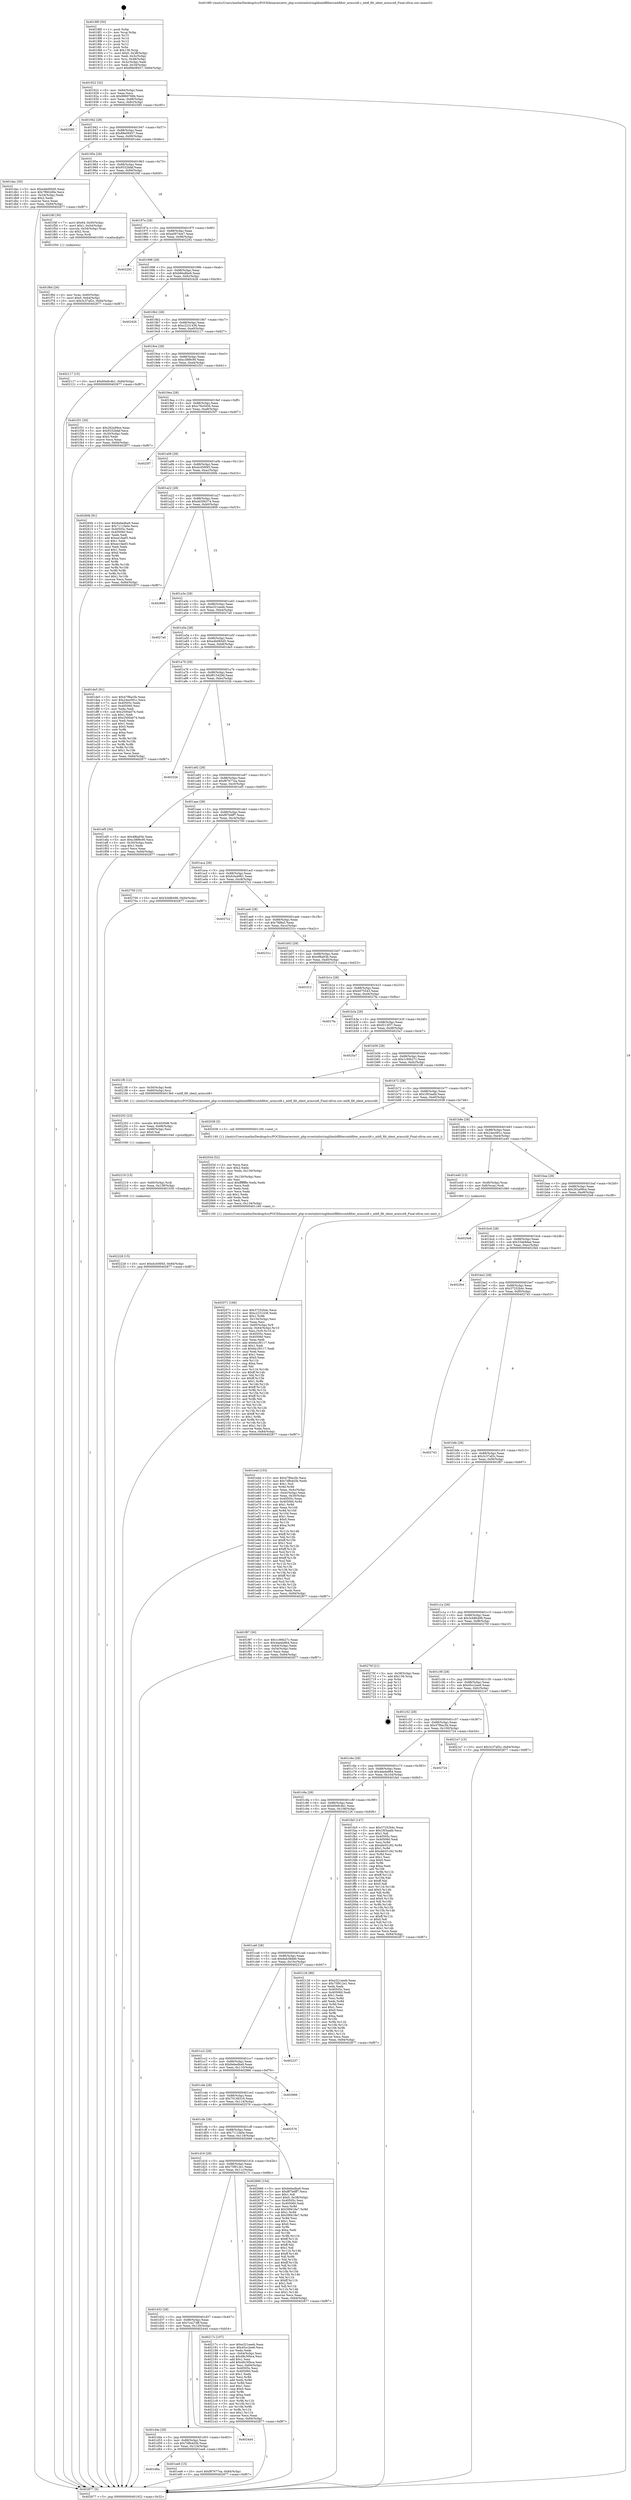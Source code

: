 digraph "0x4018f0" {
  label = "0x4018f0 (/mnt/c/Users/mathe/Desktop/tcc/POCII/binaries/extr_php-srcextmbstringlibmbflfiltersmbfilter_armscii8.c_mbfl_filt_ident_armscii8_Final-ollvm.out::main(0))"
  labelloc = "t"
  node[shape=record]

  Entry [label="",width=0.3,height=0.3,shape=circle,fillcolor=black,style=filled]
  "0x401922" [label="{
     0x401922 [32]\l
     | [instrs]\l
     &nbsp;&nbsp;0x401922 \<+6\>: mov -0x84(%rbp),%eax\l
     &nbsp;&nbsp;0x401928 \<+2\>: mov %eax,%ecx\l
     &nbsp;&nbsp;0x40192a \<+6\>: sub $0x8860768b,%ecx\l
     &nbsp;&nbsp;0x401930 \<+6\>: mov %eax,-0x88(%rbp)\l
     &nbsp;&nbsp;0x401936 \<+6\>: mov %ecx,-0x8c(%rbp)\l
     &nbsp;&nbsp;0x40193c \<+6\>: je 0000000000402585 \<main+0xc95\>\l
  }"]
  "0x402585" [label="{
     0x402585\l
  }", style=dashed]
  "0x401942" [label="{
     0x401942 [28]\l
     | [instrs]\l
     &nbsp;&nbsp;0x401942 \<+5\>: jmp 0000000000401947 \<main+0x57\>\l
     &nbsp;&nbsp;0x401947 \<+6\>: mov -0x88(%rbp),%eax\l
     &nbsp;&nbsp;0x40194d \<+5\>: sub $0x89e08457,%eax\l
     &nbsp;&nbsp;0x401952 \<+6\>: mov %eax,-0x90(%rbp)\l
     &nbsp;&nbsp;0x401958 \<+6\>: je 0000000000401dac \<main+0x4bc\>\l
  }"]
  Exit [label="",width=0.3,height=0.3,shape=circle,fillcolor=black,style=filled,peripheries=2]
  "0x401dac" [label="{
     0x401dac [30]\l
     | [instrs]\l
     &nbsp;&nbsp;0x401dac \<+5\>: mov $0xe4b065d5,%eax\l
     &nbsp;&nbsp;0x401db1 \<+5\>: mov $0x7f662d0e,%ecx\l
     &nbsp;&nbsp;0x401db6 \<+3\>: mov -0x34(%rbp),%edx\l
     &nbsp;&nbsp;0x401db9 \<+3\>: cmp $0x2,%edx\l
     &nbsp;&nbsp;0x401dbc \<+3\>: cmovne %ecx,%eax\l
     &nbsp;&nbsp;0x401dbf \<+6\>: mov %eax,-0x84(%rbp)\l
     &nbsp;&nbsp;0x401dc5 \<+5\>: jmp 0000000000402877 \<main+0xf87\>\l
  }"]
  "0x40195e" [label="{
     0x40195e [28]\l
     | [instrs]\l
     &nbsp;&nbsp;0x40195e \<+5\>: jmp 0000000000401963 \<main+0x73\>\l
     &nbsp;&nbsp;0x401963 \<+6\>: mov -0x88(%rbp),%eax\l
     &nbsp;&nbsp;0x401969 \<+5\>: sub $0x9332bfaf,%eax\l
     &nbsp;&nbsp;0x40196e \<+6\>: mov %eax,-0x94(%rbp)\l
     &nbsp;&nbsp;0x401974 \<+6\>: je 0000000000401f4f \<main+0x65f\>\l
  }"]
  "0x402877" [label="{
     0x402877 [5]\l
     | [instrs]\l
     &nbsp;&nbsp;0x402877 \<+5\>: jmp 0000000000401922 \<main+0x32\>\l
  }"]
  "0x4018f0" [label="{
     0x4018f0 [50]\l
     | [instrs]\l
     &nbsp;&nbsp;0x4018f0 \<+1\>: push %rbp\l
     &nbsp;&nbsp;0x4018f1 \<+3\>: mov %rsp,%rbp\l
     &nbsp;&nbsp;0x4018f4 \<+2\>: push %r15\l
     &nbsp;&nbsp;0x4018f6 \<+2\>: push %r14\l
     &nbsp;&nbsp;0x4018f8 \<+2\>: push %r13\l
     &nbsp;&nbsp;0x4018fa \<+2\>: push %r12\l
     &nbsp;&nbsp;0x4018fc \<+1\>: push %rbx\l
     &nbsp;&nbsp;0x4018fd \<+7\>: sub $0x138,%rsp\l
     &nbsp;&nbsp;0x401904 \<+7\>: movl $0x0,-0x38(%rbp)\l
     &nbsp;&nbsp;0x40190b \<+3\>: mov %edi,-0x3c(%rbp)\l
     &nbsp;&nbsp;0x40190e \<+4\>: mov %rsi,-0x48(%rbp)\l
     &nbsp;&nbsp;0x401912 \<+3\>: mov -0x3c(%rbp),%edi\l
     &nbsp;&nbsp;0x401915 \<+3\>: mov %edi,-0x34(%rbp)\l
     &nbsp;&nbsp;0x401918 \<+10\>: movl $0x89e08457,-0x84(%rbp)\l
  }"]
  "0x402228" [label="{
     0x402228 [15]\l
     | [instrs]\l
     &nbsp;&nbsp;0x402228 \<+10\>: movl $0xdc456f45,-0x84(%rbp)\l
     &nbsp;&nbsp;0x402232 \<+5\>: jmp 0000000000402877 \<main+0xf87\>\l
  }"]
  "0x401f4f" [label="{
     0x401f4f [30]\l
     | [instrs]\l
     &nbsp;&nbsp;0x401f4f \<+7\>: movl $0x64,-0x50(%rbp)\l
     &nbsp;&nbsp;0x401f56 \<+7\>: movl $0x1,-0x54(%rbp)\l
     &nbsp;&nbsp;0x401f5d \<+4\>: movslq -0x54(%rbp),%rax\l
     &nbsp;&nbsp;0x401f61 \<+4\>: shl $0x2,%rax\l
     &nbsp;&nbsp;0x401f65 \<+3\>: mov %rax,%rdi\l
     &nbsp;&nbsp;0x401f68 \<+5\>: call 0000000000401050 \<malloc@plt\>\l
     | [calls]\l
     &nbsp;&nbsp;0x401050 \{1\} (unknown)\l
  }"]
  "0x40197a" [label="{
     0x40197a [28]\l
     | [instrs]\l
     &nbsp;&nbsp;0x40197a \<+5\>: jmp 000000000040197f \<main+0x8f\>\l
     &nbsp;&nbsp;0x40197f \<+6\>: mov -0x88(%rbp),%eax\l
     &nbsp;&nbsp;0x401985 \<+5\>: sub $0xa0974ee7,%eax\l
     &nbsp;&nbsp;0x40198a \<+6\>: mov %eax,-0x98(%rbp)\l
     &nbsp;&nbsp;0x401990 \<+6\>: je 0000000000402292 \<main+0x9a2\>\l
  }"]
  "0x402219" [label="{
     0x402219 [15]\l
     | [instrs]\l
     &nbsp;&nbsp;0x402219 \<+4\>: mov -0x60(%rbp),%rdi\l
     &nbsp;&nbsp;0x40221d \<+6\>: mov %eax,-0x138(%rbp)\l
     &nbsp;&nbsp;0x402223 \<+5\>: call 0000000000401030 \<free@plt\>\l
     | [calls]\l
     &nbsp;&nbsp;0x401030 \{1\} (unknown)\l
  }"]
  "0x402292" [label="{
     0x402292\l
  }", style=dashed]
  "0x401996" [label="{
     0x401996 [28]\l
     | [instrs]\l
     &nbsp;&nbsp;0x401996 \<+5\>: jmp 000000000040199b \<main+0xab\>\l
     &nbsp;&nbsp;0x40199b \<+6\>: mov -0x88(%rbp),%eax\l
     &nbsp;&nbsp;0x4019a1 \<+5\>: sub $0xb66a8be6,%eax\l
     &nbsp;&nbsp;0x4019a6 \<+6\>: mov %eax,-0x9c(%rbp)\l
     &nbsp;&nbsp;0x4019ac \<+6\>: je 0000000000402426 \<main+0xb36\>\l
  }"]
  "0x402202" [label="{
     0x402202 [23]\l
     | [instrs]\l
     &nbsp;&nbsp;0x402202 \<+10\>: movabs $0x4030d6,%rdi\l
     &nbsp;&nbsp;0x40220c \<+3\>: mov %eax,-0x68(%rbp)\l
     &nbsp;&nbsp;0x40220f \<+3\>: mov -0x68(%rbp),%esi\l
     &nbsp;&nbsp;0x402212 \<+2\>: mov $0x0,%al\l
     &nbsp;&nbsp;0x402214 \<+5\>: call 0000000000401040 \<printf@plt\>\l
     | [calls]\l
     &nbsp;&nbsp;0x401040 \{1\} (unknown)\l
  }"]
  "0x402426" [label="{
     0x402426\l
  }", style=dashed]
  "0x4019b2" [label="{
     0x4019b2 [28]\l
     | [instrs]\l
     &nbsp;&nbsp;0x4019b2 \<+5\>: jmp 00000000004019b7 \<main+0xc7\>\l
     &nbsp;&nbsp;0x4019b7 \<+6\>: mov -0x88(%rbp),%eax\l
     &nbsp;&nbsp;0x4019bd \<+5\>: sub $0xc2231436,%eax\l
     &nbsp;&nbsp;0x4019c2 \<+6\>: mov %eax,-0xa0(%rbp)\l
     &nbsp;&nbsp;0x4019c8 \<+6\>: je 0000000000402117 \<main+0x827\>\l
  }"]
  "0x402071" [label="{
     0x402071 [166]\l
     | [instrs]\l
     &nbsp;&nbsp;0x402071 \<+5\>: mov $0x37252b4c,%ecx\l
     &nbsp;&nbsp;0x402076 \<+5\>: mov $0xc2231436,%edx\l
     &nbsp;&nbsp;0x40207b \<+3\>: mov $0x1,%r8b\l
     &nbsp;&nbsp;0x40207e \<+6\>: mov -0x134(%rbp),%esi\l
     &nbsp;&nbsp;0x402084 \<+3\>: imul %eax,%esi\l
     &nbsp;&nbsp;0x402087 \<+4\>: mov -0x60(%rbp),%r9\l
     &nbsp;&nbsp;0x40208b \<+4\>: movslq -0x64(%rbp),%r10\l
     &nbsp;&nbsp;0x40208f \<+4\>: mov %esi,(%r9,%r10,4)\l
     &nbsp;&nbsp;0x402093 \<+7\>: mov 0x40505c,%eax\l
     &nbsp;&nbsp;0x40209a \<+7\>: mov 0x405060,%esi\l
     &nbsp;&nbsp;0x4020a1 \<+2\>: mov %eax,%edi\l
     &nbsp;&nbsp;0x4020a3 \<+6\>: add $0x6a1f0117,%edi\l
     &nbsp;&nbsp;0x4020a9 \<+3\>: sub $0x1,%edi\l
     &nbsp;&nbsp;0x4020ac \<+6\>: sub $0x6a1f0117,%edi\l
     &nbsp;&nbsp;0x4020b2 \<+3\>: imul %edi,%eax\l
     &nbsp;&nbsp;0x4020b5 \<+3\>: and $0x1,%eax\l
     &nbsp;&nbsp;0x4020b8 \<+3\>: cmp $0x0,%eax\l
     &nbsp;&nbsp;0x4020bb \<+4\>: sete %r11b\l
     &nbsp;&nbsp;0x4020bf \<+3\>: cmp $0xa,%esi\l
     &nbsp;&nbsp;0x4020c2 \<+3\>: setl %bl\l
     &nbsp;&nbsp;0x4020c5 \<+3\>: mov %r11b,%r14b\l
     &nbsp;&nbsp;0x4020c8 \<+4\>: xor $0xff,%r14b\l
     &nbsp;&nbsp;0x4020cc \<+3\>: mov %bl,%r15b\l
     &nbsp;&nbsp;0x4020cf \<+4\>: xor $0xff,%r15b\l
     &nbsp;&nbsp;0x4020d3 \<+4\>: xor $0x1,%r8b\l
     &nbsp;&nbsp;0x4020d7 \<+3\>: mov %r14b,%r12b\l
     &nbsp;&nbsp;0x4020da \<+4\>: and $0xff,%r12b\l
     &nbsp;&nbsp;0x4020de \<+3\>: and %r8b,%r11b\l
     &nbsp;&nbsp;0x4020e1 \<+3\>: mov %r15b,%r13b\l
     &nbsp;&nbsp;0x4020e4 \<+4\>: and $0xff,%r13b\l
     &nbsp;&nbsp;0x4020e8 \<+3\>: and %r8b,%bl\l
     &nbsp;&nbsp;0x4020eb \<+3\>: or %r11b,%r12b\l
     &nbsp;&nbsp;0x4020ee \<+3\>: or %bl,%r13b\l
     &nbsp;&nbsp;0x4020f1 \<+3\>: xor %r13b,%r12b\l
     &nbsp;&nbsp;0x4020f4 \<+3\>: or %r15b,%r14b\l
     &nbsp;&nbsp;0x4020f7 \<+4\>: xor $0xff,%r14b\l
     &nbsp;&nbsp;0x4020fb \<+4\>: or $0x1,%r8b\l
     &nbsp;&nbsp;0x4020ff \<+3\>: and %r8b,%r14b\l
     &nbsp;&nbsp;0x402102 \<+3\>: or %r14b,%r12b\l
     &nbsp;&nbsp;0x402105 \<+4\>: test $0x1,%r12b\l
     &nbsp;&nbsp;0x402109 \<+3\>: cmovne %edx,%ecx\l
     &nbsp;&nbsp;0x40210c \<+6\>: mov %ecx,-0x84(%rbp)\l
     &nbsp;&nbsp;0x402112 \<+5\>: jmp 0000000000402877 \<main+0xf87\>\l
  }"]
  "0x402117" [label="{
     0x402117 [15]\l
     | [instrs]\l
     &nbsp;&nbsp;0x402117 \<+10\>: movl $0x60e9c4b1,-0x84(%rbp)\l
     &nbsp;&nbsp;0x402121 \<+5\>: jmp 0000000000402877 \<main+0xf87\>\l
  }"]
  "0x4019ce" [label="{
     0x4019ce [28]\l
     | [instrs]\l
     &nbsp;&nbsp;0x4019ce \<+5\>: jmp 00000000004019d3 \<main+0xe3\>\l
     &nbsp;&nbsp;0x4019d3 \<+6\>: mov -0x88(%rbp),%eax\l
     &nbsp;&nbsp;0x4019d9 \<+5\>: sub $0xc38f9c90,%eax\l
     &nbsp;&nbsp;0x4019de \<+6\>: mov %eax,-0xa4(%rbp)\l
     &nbsp;&nbsp;0x4019e4 \<+6\>: je 0000000000401f31 \<main+0x641\>\l
  }"]
  "0x40203d" [label="{
     0x40203d [52]\l
     | [instrs]\l
     &nbsp;&nbsp;0x40203d \<+2\>: xor %ecx,%ecx\l
     &nbsp;&nbsp;0x40203f \<+5\>: mov $0x2,%edx\l
     &nbsp;&nbsp;0x402044 \<+6\>: mov %edx,-0x130(%rbp)\l
     &nbsp;&nbsp;0x40204a \<+1\>: cltd\l
     &nbsp;&nbsp;0x40204b \<+6\>: mov -0x130(%rbp),%esi\l
     &nbsp;&nbsp;0x402051 \<+2\>: idiv %esi\l
     &nbsp;&nbsp;0x402053 \<+6\>: imul $0xfffffffe,%edx,%edx\l
     &nbsp;&nbsp;0x402059 \<+2\>: mov %ecx,%edi\l
     &nbsp;&nbsp;0x40205b \<+2\>: sub %edx,%edi\l
     &nbsp;&nbsp;0x40205d \<+2\>: mov %ecx,%edx\l
     &nbsp;&nbsp;0x40205f \<+3\>: sub $0x1,%edx\l
     &nbsp;&nbsp;0x402062 \<+2\>: add %edx,%edi\l
     &nbsp;&nbsp;0x402064 \<+2\>: sub %edi,%ecx\l
     &nbsp;&nbsp;0x402066 \<+6\>: mov %ecx,-0x134(%rbp)\l
     &nbsp;&nbsp;0x40206c \<+5\>: call 0000000000401160 \<next_i\>\l
     | [calls]\l
     &nbsp;&nbsp;0x401160 \{1\} (/mnt/c/Users/mathe/Desktop/tcc/POCII/binaries/extr_php-srcextmbstringlibmbflfiltersmbfilter_armscii8.c_mbfl_filt_ident_armscii8_Final-ollvm.out::next_i)\l
  }"]
  "0x401f31" [label="{
     0x401f31 [30]\l
     | [instrs]\l
     &nbsp;&nbsp;0x401f31 \<+5\>: mov $0x262a99ce,%eax\l
     &nbsp;&nbsp;0x401f36 \<+5\>: mov $0x9332bfaf,%ecx\l
     &nbsp;&nbsp;0x401f3b \<+3\>: mov -0x30(%rbp),%edx\l
     &nbsp;&nbsp;0x401f3e \<+3\>: cmp $0x0,%edx\l
     &nbsp;&nbsp;0x401f41 \<+3\>: cmove %ecx,%eax\l
     &nbsp;&nbsp;0x401f44 \<+6\>: mov %eax,-0x84(%rbp)\l
     &nbsp;&nbsp;0x401f4a \<+5\>: jmp 0000000000402877 \<main+0xf87\>\l
  }"]
  "0x4019ea" [label="{
     0x4019ea [28]\l
     | [instrs]\l
     &nbsp;&nbsp;0x4019ea \<+5\>: jmp 00000000004019ef \<main+0xff\>\l
     &nbsp;&nbsp;0x4019ef \<+6\>: mov -0x88(%rbp),%eax\l
     &nbsp;&nbsp;0x4019f5 \<+5\>: sub $0xc76c0456,%eax\l
     &nbsp;&nbsp;0x4019fa \<+6\>: mov %eax,-0xa8(%rbp)\l
     &nbsp;&nbsp;0x401a00 \<+6\>: je 00000000004025f7 \<main+0xd07\>\l
  }"]
  "0x401f6d" [label="{
     0x401f6d [26]\l
     | [instrs]\l
     &nbsp;&nbsp;0x401f6d \<+4\>: mov %rax,-0x60(%rbp)\l
     &nbsp;&nbsp;0x401f71 \<+7\>: movl $0x0,-0x64(%rbp)\l
     &nbsp;&nbsp;0x401f78 \<+10\>: movl $0x3c37af2c,-0x84(%rbp)\l
     &nbsp;&nbsp;0x401f82 \<+5\>: jmp 0000000000402877 \<main+0xf87\>\l
  }"]
  "0x4025f7" [label="{
     0x4025f7\l
  }", style=dashed]
  "0x401a06" [label="{
     0x401a06 [28]\l
     | [instrs]\l
     &nbsp;&nbsp;0x401a06 \<+5\>: jmp 0000000000401a0b \<main+0x11b\>\l
     &nbsp;&nbsp;0x401a0b \<+6\>: mov -0x88(%rbp),%eax\l
     &nbsp;&nbsp;0x401a11 \<+5\>: sub $0xdc456f45,%eax\l
     &nbsp;&nbsp;0x401a16 \<+6\>: mov %eax,-0xac(%rbp)\l
     &nbsp;&nbsp;0x401a1c \<+6\>: je 000000000040260b \<main+0xd1b\>\l
  }"]
  "0x401d6a" [label="{
     0x401d6a\l
  }", style=dashed]
  "0x40260b" [label="{
     0x40260b [91]\l
     | [instrs]\l
     &nbsp;&nbsp;0x40260b \<+5\>: mov $0x6ebedba9,%eax\l
     &nbsp;&nbsp;0x402610 \<+5\>: mov $0x7111fa0e,%ecx\l
     &nbsp;&nbsp;0x402615 \<+7\>: mov 0x40505c,%edx\l
     &nbsp;&nbsp;0x40261c \<+7\>: mov 0x405060,%esi\l
     &nbsp;&nbsp;0x402623 \<+2\>: mov %edx,%edi\l
     &nbsp;&nbsp;0x402625 \<+6\>: add $0xee1faef3,%edi\l
     &nbsp;&nbsp;0x40262b \<+3\>: sub $0x1,%edi\l
     &nbsp;&nbsp;0x40262e \<+6\>: sub $0xee1faef3,%edi\l
     &nbsp;&nbsp;0x402634 \<+3\>: imul %edi,%edx\l
     &nbsp;&nbsp;0x402637 \<+3\>: and $0x1,%edx\l
     &nbsp;&nbsp;0x40263a \<+3\>: cmp $0x0,%edx\l
     &nbsp;&nbsp;0x40263d \<+4\>: sete %r8b\l
     &nbsp;&nbsp;0x402641 \<+3\>: cmp $0xa,%esi\l
     &nbsp;&nbsp;0x402644 \<+4\>: setl %r9b\l
     &nbsp;&nbsp;0x402648 \<+3\>: mov %r8b,%r10b\l
     &nbsp;&nbsp;0x40264b \<+3\>: and %r9b,%r10b\l
     &nbsp;&nbsp;0x40264e \<+3\>: xor %r9b,%r8b\l
     &nbsp;&nbsp;0x402651 \<+3\>: or %r8b,%r10b\l
     &nbsp;&nbsp;0x402654 \<+4\>: test $0x1,%r10b\l
     &nbsp;&nbsp;0x402658 \<+3\>: cmovne %ecx,%eax\l
     &nbsp;&nbsp;0x40265b \<+6\>: mov %eax,-0x84(%rbp)\l
     &nbsp;&nbsp;0x402661 \<+5\>: jmp 0000000000402877 \<main+0xf87\>\l
  }"]
  "0x401a22" [label="{
     0x401a22 [28]\l
     | [instrs]\l
     &nbsp;&nbsp;0x401a22 \<+5\>: jmp 0000000000401a27 \<main+0x137\>\l
     &nbsp;&nbsp;0x401a27 \<+6\>: mov -0x88(%rbp),%eax\l
     &nbsp;&nbsp;0x401a2d \<+5\>: sub $0xdd306374,%eax\l
     &nbsp;&nbsp;0x401a32 \<+6\>: mov %eax,-0xb0(%rbp)\l
     &nbsp;&nbsp;0x401a38 \<+6\>: je 0000000000402809 \<main+0xf19\>\l
  }"]
  "0x401ee6" [label="{
     0x401ee6 [15]\l
     | [instrs]\l
     &nbsp;&nbsp;0x401ee6 \<+10\>: movl $0xf87677ea,-0x84(%rbp)\l
     &nbsp;&nbsp;0x401ef0 \<+5\>: jmp 0000000000402877 \<main+0xf87\>\l
  }"]
  "0x402809" [label="{
     0x402809\l
  }", style=dashed]
  "0x401a3e" [label="{
     0x401a3e [28]\l
     | [instrs]\l
     &nbsp;&nbsp;0x401a3e \<+5\>: jmp 0000000000401a43 \<main+0x153\>\l
     &nbsp;&nbsp;0x401a43 \<+6\>: mov -0x88(%rbp),%eax\l
     &nbsp;&nbsp;0x401a49 \<+5\>: sub $0xe321eeeb,%eax\l
     &nbsp;&nbsp;0x401a4e \<+6\>: mov %eax,-0xb4(%rbp)\l
     &nbsp;&nbsp;0x401a54 \<+6\>: je 00000000004027a0 \<main+0xeb0\>\l
  }"]
  "0x401d4e" [label="{
     0x401d4e [28]\l
     | [instrs]\l
     &nbsp;&nbsp;0x401d4e \<+5\>: jmp 0000000000401d53 \<main+0x463\>\l
     &nbsp;&nbsp;0x401d53 \<+6\>: mov -0x88(%rbp),%eax\l
     &nbsp;&nbsp;0x401d59 \<+5\>: sub $0x7dfb4d3b,%eax\l
     &nbsp;&nbsp;0x401d5e \<+6\>: mov %eax,-0x124(%rbp)\l
     &nbsp;&nbsp;0x401d64 \<+6\>: je 0000000000401ee6 \<main+0x5f6\>\l
  }"]
  "0x4027a0" [label="{
     0x4027a0\l
  }", style=dashed]
  "0x401a5a" [label="{
     0x401a5a [28]\l
     | [instrs]\l
     &nbsp;&nbsp;0x401a5a \<+5\>: jmp 0000000000401a5f \<main+0x16f\>\l
     &nbsp;&nbsp;0x401a5f \<+6\>: mov -0x88(%rbp),%eax\l
     &nbsp;&nbsp;0x401a65 \<+5\>: sub $0xe4b065d5,%eax\l
     &nbsp;&nbsp;0x401a6a \<+6\>: mov %eax,-0xb8(%rbp)\l
     &nbsp;&nbsp;0x401a70 \<+6\>: je 0000000000401de5 \<main+0x4f5\>\l
  }"]
  "0x402444" [label="{
     0x402444\l
  }", style=dashed]
  "0x401de5" [label="{
     0x401de5 [91]\l
     | [instrs]\l
     &nbsp;&nbsp;0x401de5 \<+5\>: mov $0x47f9ac5b,%eax\l
     &nbsp;&nbsp;0x401dea \<+5\>: mov $0x24ec091c,%ecx\l
     &nbsp;&nbsp;0x401def \<+7\>: mov 0x40505c,%edx\l
     &nbsp;&nbsp;0x401df6 \<+7\>: mov 0x405060,%esi\l
     &nbsp;&nbsp;0x401dfd \<+2\>: mov %edx,%edi\l
     &nbsp;&nbsp;0x401dff \<+6\>: sub $0x2500a074,%edi\l
     &nbsp;&nbsp;0x401e05 \<+3\>: sub $0x1,%edi\l
     &nbsp;&nbsp;0x401e08 \<+6\>: add $0x2500a074,%edi\l
     &nbsp;&nbsp;0x401e0e \<+3\>: imul %edi,%edx\l
     &nbsp;&nbsp;0x401e11 \<+3\>: and $0x1,%edx\l
     &nbsp;&nbsp;0x401e14 \<+3\>: cmp $0x0,%edx\l
     &nbsp;&nbsp;0x401e17 \<+4\>: sete %r8b\l
     &nbsp;&nbsp;0x401e1b \<+3\>: cmp $0xa,%esi\l
     &nbsp;&nbsp;0x401e1e \<+4\>: setl %r9b\l
     &nbsp;&nbsp;0x401e22 \<+3\>: mov %r8b,%r10b\l
     &nbsp;&nbsp;0x401e25 \<+3\>: and %r9b,%r10b\l
     &nbsp;&nbsp;0x401e28 \<+3\>: xor %r9b,%r8b\l
     &nbsp;&nbsp;0x401e2b \<+3\>: or %r8b,%r10b\l
     &nbsp;&nbsp;0x401e2e \<+4\>: test $0x1,%r10b\l
     &nbsp;&nbsp;0x401e32 \<+3\>: cmovne %ecx,%eax\l
     &nbsp;&nbsp;0x401e35 \<+6\>: mov %eax,-0x84(%rbp)\l
     &nbsp;&nbsp;0x401e3b \<+5\>: jmp 0000000000402877 \<main+0xf87\>\l
  }"]
  "0x401a76" [label="{
     0x401a76 [28]\l
     | [instrs]\l
     &nbsp;&nbsp;0x401a76 \<+5\>: jmp 0000000000401a7b \<main+0x18b\>\l
     &nbsp;&nbsp;0x401a7b \<+6\>: mov -0x88(%rbp),%eax\l
     &nbsp;&nbsp;0x401a81 \<+5\>: sub $0xf615429d,%eax\l
     &nbsp;&nbsp;0x401a86 \<+6\>: mov %eax,-0xbc(%rbp)\l
     &nbsp;&nbsp;0x401a8c \<+6\>: je 000000000040232b \<main+0xa3b\>\l
  }"]
  "0x401d32" [label="{
     0x401d32 [28]\l
     | [instrs]\l
     &nbsp;&nbsp;0x401d32 \<+5\>: jmp 0000000000401d37 \<main+0x447\>\l
     &nbsp;&nbsp;0x401d37 \<+6\>: mov -0x88(%rbp),%eax\l
     &nbsp;&nbsp;0x401d3d \<+5\>: sub $0x7ca274ff,%eax\l
     &nbsp;&nbsp;0x401d42 \<+6\>: mov %eax,-0x120(%rbp)\l
     &nbsp;&nbsp;0x401d48 \<+6\>: je 0000000000402444 \<main+0xb54\>\l
  }"]
  "0x40232b" [label="{
     0x40232b\l
  }", style=dashed]
  "0x401a92" [label="{
     0x401a92 [28]\l
     | [instrs]\l
     &nbsp;&nbsp;0x401a92 \<+5\>: jmp 0000000000401a97 \<main+0x1a7\>\l
     &nbsp;&nbsp;0x401a97 \<+6\>: mov -0x88(%rbp),%eax\l
     &nbsp;&nbsp;0x401a9d \<+5\>: sub $0xf87677ea,%eax\l
     &nbsp;&nbsp;0x401aa2 \<+6\>: mov %eax,-0xc0(%rbp)\l
     &nbsp;&nbsp;0x401aa8 \<+6\>: je 0000000000401ef5 \<main+0x605\>\l
  }"]
  "0x40217c" [label="{
     0x40217c [107]\l
     | [instrs]\l
     &nbsp;&nbsp;0x40217c \<+5\>: mov $0xe321eeeb,%eax\l
     &nbsp;&nbsp;0x402181 \<+5\>: mov $0x45cc2ee6,%ecx\l
     &nbsp;&nbsp;0x402186 \<+2\>: xor %edx,%edx\l
     &nbsp;&nbsp;0x402188 \<+3\>: mov -0x64(%rbp),%esi\l
     &nbsp;&nbsp;0x40218b \<+6\>: sub $0x48c30bca,%esi\l
     &nbsp;&nbsp;0x402191 \<+3\>: add $0x1,%esi\l
     &nbsp;&nbsp;0x402194 \<+6\>: add $0x48c30bca,%esi\l
     &nbsp;&nbsp;0x40219a \<+3\>: mov %esi,-0x64(%rbp)\l
     &nbsp;&nbsp;0x40219d \<+7\>: mov 0x40505c,%esi\l
     &nbsp;&nbsp;0x4021a4 \<+7\>: mov 0x405060,%edi\l
     &nbsp;&nbsp;0x4021ab \<+3\>: sub $0x1,%edx\l
     &nbsp;&nbsp;0x4021ae \<+3\>: mov %esi,%r8d\l
     &nbsp;&nbsp;0x4021b1 \<+3\>: add %edx,%r8d\l
     &nbsp;&nbsp;0x4021b4 \<+4\>: imul %r8d,%esi\l
     &nbsp;&nbsp;0x4021b8 \<+3\>: and $0x1,%esi\l
     &nbsp;&nbsp;0x4021bb \<+3\>: cmp $0x0,%esi\l
     &nbsp;&nbsp;0x4021be \<+4\>: sete %r9b\l
     &nbsp;&nbsp;0x4021c2 \<+3\>: cmp $0xa,%edi\l
     &nbsp;&nbsp;0x4021c5 \<+4\>: setl %r10b\l
     &nbsp;&nbsp;0x4021c9 \<+3\>: mov %r9b,%r11b\l
     &nbsp;&nbsp;0x4021cc \<+3\>: and %r10b,%r11b\l
     &nbsp;&nbsp;0x4021cf \<+3\>: xor %r10b,%r9b\l
     &nbsp;&nbsp;0x4021d2 \<+3\>: or %r9b,%r11b\l
     &nbsp;&nbsp;0x4021d5 \<+4\>: test $0x1,%r11b\l
     &nbsp;&nbsp;0x4021d9 \<+3\>: cmovne %ecx,%eax\l
     &nbsp;&nbsp;0x4021dc \<+6\>: mov %eax,-0x84(%rbp)\l
     &nbsp;&nbsp;0x4021e2 \<+5\>: jmp 0000000000402877 \<main+0xf87\>\l
  }"]
  "0x401ef5" [label="{
     0x401ef5 [30]\l
     | [instrs]\l
     &nbsp;&nbsp;0x401ef5 \<+5\>: mov $0x4f6a93b,%eax\l
     &nbsp;&nbsp;0x401efa \<+5\>: mov $0xc38f9c90,%ecx\l
     &nbsp;&nbsp;0x401eff \<+3\>: mov -0x30(%rbp),%edx\l
     &nbsp;&nbsp;0x401f02 \<+3\>: cmp $0x1,%edx\l
     &nbsp;&nbsp;0x401f05 \<+3\>: cmovl %ecx,%eax\l
     &nbsp;&nbsp;0x401f08 \<+6\>: mov %eax,-0x84(%rbp)\l
     &nbsp;&nbsp;0x401f0e \<+5\>: jmp 0000000000402877 \<main+0xf87\>\l
  }"]
  "0x401aae" [label="{
     0x401aae [28]\l
     | [instrs]\l
     &nbsp;&nbsp;0x401aae \<+5\>: jmp 0000000000401ab3 \<main+0x1c3\>\l
     &nbsp;&nbsp;0x401ab3 \<+6\>: mov -0x88(%rbp),%eax\l
     &nbsp;&nbsp;0x401ab9 \<+5\>: sub $0xf87b6ff7,%eax\l
     &nbsp;&nbsp;0x401abe \<+6\>: mov %eax,-0xc4(%rbp)\l
     &nbsp;&nbsp;0x401ac4 \<+6\>: je 0000000000402700 \<main+0xe10\>\l
  }"]
  "0x401d16" [label="{
     0x401d16 [28]\l
     | [instrs]\l
     &nbsp;&nbsp;0x401d16 \<+5\>: jmp 0000000000401d1b \<main+0x42b\>\l
     &nbsp;&nbsp;0x401d1b \<+6\>: mov -0x88(%rbp),%eax\l
     &nbsp;&nbsp;0x401d21 \<+5\>: sub $0x75f912e1,%eax\l
     &nbsp;&nbsp;0x401d26 \<+6\>: mov %eax,-0x11c(%rbp)\l
     &nbsp;&nbsp;0x401d2c \<+6\>: je 000000000040217c \<main+0x88c\>\l
  }"]
  "0x402700" [label="{
     0x402700 [15]\l
     | [instrs]\l
     &nbsp;&nbsp;0x402700 \<+10\>: movl $0x3cb8b498,-0x84(%rbp)\l
     &nbsp;&nbsp;0x40270a \<+5\>: jmp 0000000000402877 \<main+0xf87\>\l
  }"]
  "0x401aca" [label="{
     0x401aca [28]\l
     | [instrs]\l
     &nbsp;&nbsp;0x401aca \<+5\>: jmp 0000000000401acf \<main+0x1df\>\l
     &nbsp;&nbsp;0x401acf \<+6\>: mov -0x88(%rbp),%eax\l
     &nbsp;&nbsp;0x401ad5 \<+5\>: sub $0xfc0a4961,%eax\l
     &nbsp;&nbsp;0x401ada \<+6\>: mov %eax,-0xc8(%rbp)\l
     &nbsp;&nbsp;0x401ae0 \<+6\>: je 00000000004027c2 \<main+0xed2\>\l
  }"]
  "0x402666" [label="{
     0x402666 [154]\l
     | [instrs]\l
     &nbsp;&nbsp;0x402666 \<+5\>: mov $0x6ebedba9,%eax\l
     &nbsp;&nbsp;0x40266b \<+5\>: mov $0xf87b6ff7,%ecx\l
     &nbsp;&nbsp;0x402670 \<+2\>: mov $0x1,%dl\l
     &nbsp;&nbsp;0x402672 \<+7\>: movl $0x0,-0x38(%rbp)\l
     &nbsp;&nbsp;0x402679 \<+7\>: mov 0x40505c,%esi\l
     &nbsp;&nbsp;0x402680 \<+7\>: mov 0x405060,%edi\l
     &nbsp;&nbsp;0x402687 \<+3\>: mov %esi,%r8d\l
     &nbsp;&nbsp;0x40268a \<+7\>: add $0x59f418e7,%r8d\l
     &nbsp;&nbsp;0x402691 \<+4\>: sub $0x1,%r8d\l
     &nbsp;&nbsp;0x402695 \<+7\>: sub $0x59f418e7,%r8d\l
     &nbsp;&nbsp;0x40269c \<+4\>: imul %r8d,%esi\l
     &nbsp;&nbsp;0x4026a0 \<+3\>: and $0x1,%esi\l
     &nbsp;&nbsp;0x4026a3 \<+3\>: cmp $0x0,%esi\l
     &nbsp;&nbsp;0x4026a6 \<+4\>: sete %r9b\l
     &nbsp;&nbsp;0x4026aa \<+3\>: cmp $0xa,%edi\l
     &nbsp;&nbsp;0x4026ad \<+4\>: setl %r10b\l
     &nbsp;&nbsp;0x4026b1 \<+3\>: mov %r9b,%r11b\l
     &nbsp;&nbsp;0x4026b4 \<+4\>: xor $0xff,%r11b\l
     &nbsp;&nbsp;0x4026b8 \<+3\>: mov %r10b,%bl\l
     &nbsp;&nbsp;0x4026bb \<+3\>: xor $0xff,%bl\l
     &nbsp;&nbsp;0x4026be \<+3\>: xor $0x1,%dl\l
     &nbsp;&nbsp;0x4026c1 \<+3\>: mov %r11b,%r14b\l
     &nbsp;&nbsp;0x4026c4 \<+4\>: and $0xff,%r14b\l
     &nbsp;&nbsp;0x4026c8 \<+3\>: and %dl,%r9b\l
     &nbsp;&nbsp;0x4026cb \<+3\>: mov %bl,%r15b\l
     &nbsp;&nbsp;0x4026ce \<+4\>: and $0xff,%r15b\l
     &nbsp;&nbsp;0x4026d2 \<+3\>: and %dl,%r10b\l
     &nbsp;&nbsp;0x4026d5 \<+3\>: or %r9b,%r14b\l
     &nbsp;&nbsp;0x4026d8 \<+3\>: or %r10b,%r15b\l
     &nbsp;&nbsp;0x4026db \<+3\>: xor %r15b,%r14b\l
     &nbsp;&nbsp;0x4026de \<+3\>: or %bl,%r11b\l
     &nbsp;&nbsp;0x4026e1 \<+4\>: xor $0xff,%r11b\l
     &nbsp;&nbsp;0x4026e5 \<+3\>: or $0x1,%dl\l
     &nbsp;&nbsp;0x4026e8 \<+3\>: and %dl,%r11b\l
     &nbsp;&nbsp;0x4026eb \<+3\>: or %r11b,%r14b\l
     &nbsp;&nbsp;0x4026ee \<+4\>: test $0x1,%r14b\l
     &nbsp;&nbsp;0x4026f2 \<+3\>: cmovne %ecx,%eax\l
     &nbsp;&nbsp;0x4026f5 \<+6\>: mov %eax,-0x84(%rbp)\l
     &nbsp;&nbsp;0x4026fb \<+5\>: jmp 0000000000402877 \<main+0xf87\>\l
  }"]
  "0x4027c2" [label="{
     0x4027c2\l
  }", style=dashed]
  "0x401ae6" [label="{
     0x401ae6 [28]\l
     | [instrs]\l
     &nbsp;&nbsp;0x401ae6 \<+5\>: jmp 0000000000401aeb \<main+0x1fb\>\l
     &nbsp;&nbsp;0x401aeb \<+6\>: mov -0x88(%rbp),%eax\l
     &nbsp;&nbsp;0x401af1 \<+5\>: sub $0x7fd8a5,%eax\l
     &nbsp;&nbsp;0x401af6 \<+6\>: mov %eax,-0xcc(%rbp)\l
     &nbsp;&nbsp;0x401afc \<+6\>: je 000000000040231c \<main+0xa2c\>\l
  }"]
  "0x401cfa" [label="{
     0x401cfa [28]\l
     | [instrs]\l
     &nbsp;&nbsp;0x401cfa \<+5\>: jmp 0000000000401cff \<main+0x40f\>\l
     &nbsp;&nbsp;0x401cff \<+6\>: mov -0x88(%rbp),%eax\l
     &nbsp;&nbsp;0x401d05 \<+5\>: sub $0x7111fa0e,%eax\l
     &nbsp;&nbsp;0x401d0a \<+6\>: mov %eax,-0x118(%rbp)\l
     &nbsp;&nbsp;0x401d10 \<+6\>: je 0000000000402666 \<main+0xd76\>\l
  }"]
  "0x40231c" [label="{
     0x40231c\l
  }", style=dashed]
  "0x401b02" [label="{
     0x401b02 [28]\l
     | [instrs]\l
     &nbsp;&nbsp;0x401b02 \<+5\>: jmp 0000000000401b07 \<main+0x217\>\l
     &nbsp;&nbsp;0x401b07 \<+6\>: mov -0x88(%rbp),%eax\l
     &nbsp;&nbsp;0x401b0d \<+5\>: sub $0x4f6a93b,%eax\l
     &nbsp;&nbsp;0x401b12 \<+6\>: mov %eax,-0xd0(%rbp)\l
     &nbsp;&nbsp;0x401b18 \<+6\>: je 0000000000401f13 \<main+0x623\>\l
  }"]
  "0x402576" [label="{
     0x402576\l
  }", style=dashed]
  "0x401f13" [label="{
     0x401f13\l
  }", style=dashed]
  "0x401b1e" [label="{
     0x401b1e [28]\l
     | [instrs]\l
     &nbsp;&nbsp;0x401b1e \<+5\>: jmp 0000000000401b23 \<main+0x233\>\l
     &nbsp;&nbsp;0x401b23 \<+6\>: mov -0x88(%rbp),%eax\l
     &nbsp;&nbsp;0x401b29 \<+5\>: sub $0xb075543,%eax\l
     &nbsp;&nbsp;0x401b2e \<+6\>: mov %eax,-0xd4(%rbp)\l
     &nbsp;&nbsp;0x401b34 \<+6\>: je 00000000004027fa \<main+0xf0a\>\l
  }"]
  "0x401cde" [label="{
     0x401cde [28]\l
     | [instrs]\l
     &nbsp;&nbsp;0x401cde \<+5\>: jmp 0000000000401ce3 \<main+0x3f3\>\l
     &nbsp;&nbsp;0x401ce3 \<+6\>: mov -0x88(%rbp),%eax\l
     &nbsp;&nbsp;0x401ce9 \<+5\>: sub $0x70146316,%eax\l
     &nbsp;&nbsp;0x401cee \<+6\>: mov %eax,-0x114(%rbp)\l
     &nbsp;&nbsp;0x401cf4 \<+6\>: je 0000000000402576 \<main+0xc86\>\l
  }"]
  "0x4027fa" [label="{
     0x4027fa\l
  }", style=dashed]
  "0x401b3a" [label="{
     0x401b3a [28]\l
     | [instrs]\l
     &nbsp;&nbsp;0x401b3a \<+5\>: jmp 0000000000401b3f \<main+0x24f\>\l
     &nbsp;&nbsp;0x401b3f \<+6\>: mov -0x88(%rbp),%eax\l
     &nbsp;&nbsp;0x401b45 \<+5\>: sub $0xf213f37,%eax\l
     &nbsp;&nbsp;0x401b4a \<+6\>: mov %eax,-0xd8(%rbp)\l
     &nbsp;&nbsp;0x401b50 \<+6\>: je 00000000004025a7 \<main+0xcb7\>\l
  }"]
  "0x402866" [label="{
     0x402866\l
  }", style=dashed]
  "0x4025a7" [label="{
     0x4025a7\l
  }", style=dashed]
  "0x401b56" [label="{
     0x401b56 [28]\l
     | [instrs]\l
     &nbsp;&nbsp;0x401b56 \<+5\>: jmp 0000000000401b5b \<main+0x26b\>\l
     &nbsp;&nbsp;0x401b5b \<+6\>: mov -0x88(%rbp),%eax\l
     &nbsp;&nbsp;0x401b61 \<+5\>: sub $0x1c90b27c,%eax\l
     &nbsp;&nbsp;0x401b66 \<+6\>: mov %eax,-0xdc(%rbp)\l
     &nbsp;&nbsp;0x401b6c \<+6\>: je 00000000004021f6 \<main+0x906\>\l
  }"]
  "0x401cc2" [label="{
     0x401cc2 [28]\l
     | [instrs]\l
     &nbsp;&nbsp;0x401cc2 \<+5\>: jmp 0000000000401cc7 \<main+0x3d7\>\l
     &nbsp;&nbsp;0x401cc7 \<+6\>: mov -0x88(%rbp),%eax\l
     &nbsp;&nbsp;0x401ccd \<+5\>: sub $0x6ebedba9,%eax\l
     &nbsp;&nbsp;0x401cd2 \<+6\>: mov %eax,-0x110(%rbp)\l
     &nbsp;&nbsp;0x401cd8 \<+6\>: je 0000000000402866 \<main+0xf76\>\l
  }"]
  "0x4021f6" [label="{
     0x4021f6 [12]\l
     | [instrs]\l
     &nbsp;&nbsp;0x4021f6 \<+3\>: mov -0x50(%rbp),%edi\l
     &nbsp;&nbsp;0x4021f9 \<+4\>: mov -0x60(%rbp),%rsi\l
     &nbsp;&nbsp;0x4021fd \<+5\>: call 00000000004013b0 \<mbfl_filt_ident_armscii8\>\l
     | [calls]\l
     &nbsp;&nbsp;0x4013b0 \{1\} (/mnt/c/Users/mathe/Desktop/tcc/POCII/binaries/extr_php-srcextmbstringlibmbflfiltersmbfilter_armscii8.c_mbfl_filt_ident_armscii8_Final-ollvm.out::mbfl_filt_ident_armscii8)\l
  }"]
  "0x401b72" [label="{
     0x401b72 [28]\l
     | [instrs]\l
     &nbsp;&nbsp;0x401b72 \<+5\>: jmp 0000000000401b77 \<main+0x287\>\l
     &nbsp;&nbsp;0x401b77 \<+6\>: mov -0x88(%rbp),%eax\l
     &nbsp;&nbsp;0x401b7d \<+5\>: sub $0x1f03aafd,%eax\l
     &nbsp;&nbsp;0x401b82 \<+6\>: mov %eax,-0xe0(%rbp)\l
     &nbsp;&nbsp;0x401b88 \<+6\>: je 0000000000402038 \<main+0x748\>\l
  }"]
  "0x402237" [label="{
     0x402237\l
  }", style=dashed]
  "0x402038" [label="{
     0x402038 [5]\l
     | [instrs]\l
     &nbsp;&nbsp;0x402038 \<+5\>: call 0000000000401160 \<next_i\>\l
     | [calls]\l
     &nbsp;&nbsp;0x401160 \{1\} (/mnt/c/Users/mathe/Desktop/tcc/POCII/binaries/extr_php-srcextmbstringlibmbflfiltersmbfilter_armscii8.c_mbfl_filt_ident_armscii8_Final-ollvm.out::next_i)\l
  }"]
  "0x401b8e" [label="{
     0x401b8e [28]\l
     | [instrs]\l
     &nbsp;&nbsp;0x401b8e \<+5\>: jmp 0000000000401b93 \<main+0x2a3\>\l
     &nbsp;&nbsp;0x401b93 \<+6\>: mov -0x88(%rbp),%eax\l
     &nbsp;&nbsp;0x401b99 \<+5\>: sub $0x24ec091c,%eax\l
     &nbsp;&nbsp;0x401b9e \<+6\>: mov %eax,-0xe4(%rbp)\l
     &nbsp;&nbsp;0x401ba4 \<+6\>: je 0000000000401e40 \<main+0x550\>\l
  }"]
  "0x401ca6" [label="{
     0x401ca6 [28]\l
     | [instrs]\l
     &nbsp;&nbsp;0x401ca6 \<+5\>: jmp 0000000000401cab \<main+0x3bb\>\l
     &nbsp;&nbsp;0x401cab \<+6\>: mov -0x88(%rbp),%eax\l
     &nbsp;&nbsp;0x401cb1 \<+5\>: sub $0x6eb38dd0,%eax\l
     &nbsp;&nbsp;0x401cb6 \<+6\>: mov %eax,-0x10c(%rbp)\l
     &nbsp;&nbsp;0x401cbc \<+6\>: je 0000000000402237 \<main+0x947\>\l
  }"]
  "0x401e40" [label="{
     0x401e40 [13]\l
     | [instrs]\l
     &nbsp;&nbsp;0x401e40 \<+4\>: mov -0x48(%rbp),%rax\l
     &nbsp;&nbsp;0x401e44 \<+4\>: mov 0x8(%rax),%rdi\l
     &nbsp;&nbsp;0x401e48 \<+5\>: call 0000000000401060 \<atoi@plt\>\l
     | [calls]\l
     &nbsp;&nbsp;0x401060 \{1\} (unknown)\l
  }"]
  "0x401baa" [label="{
     0x401baa [28]\l
     | [instrs]\l
     &nbsp;&nbsp;0x401baa \<+5\>: jmp 0000000000401baf \<main+0x2bf\>\l
     &nbsp;&nbsp;0x401baf \<+6\>: mov -0x88(%rbp),%eax\l
     &nbsp;&nbsp;0x401bb5 \<+5\>: sub $0x262a99ce,%eax\l
     &nbsp;&nbsp;0x401bba \<+6\>: mov %eax,-0xe8(%rbp)\l
     &nbsp;&nbsp;0x401bc0 \<+6\>: je 00000000004025e8 \<main+0xcf8\>\l
  }"]
  "0x401e4d" [label="{
     0x401e4d [153]\l
     | [instrs]\l
     &nbsp;&nbsp;0x401e4d \<+5\>: mov $0x47f9ac5b,%ecx\l
     &nbsp;&nbsp;0x401e52 \<+5\>: mov $0x7dfb4d3b,%edx\l
     &nbsp;&nbsp;0x401e57 \<+3\>: mov $0x1,%sil\l
     &nbsp;&nbsp;0x401e5a \<+3\>: xor %r8d,%r8d\l
     &nbsp;&nbsp;0x401e5d \<+3\>: mov %eax,-0x4c(%rbp)\l
     &nbsp;&nbsp;0x401e60 \<+3\>: mov -0x4c(%rbp),%eax\l
     &nbsp;&nbsp;0x401e63 \<+3\>: mov %eax,-0x30(%rbp)\l
     &nbsp;&nbsp;0x401e66 \<+7\>: mov 0x40505c,%eax\l
     &nbsp;&nbsp;0x401e6d \<+8\>: mov 0x405060,%r9d\l
     &nbsp;&nbsp;0x401e75 \<+4\>: sub $0x1,%r8d\l
     &nbsp;&nbsp;0x401e79 \<+3\>: mov %eax,%r10d\l
     &nbsp;&nbsp;0x401e7c \<+3\>: add %r8d,%r10d\l
     &nbsp;&nbsp;0x401e7f \<+4\>: imul %r10d,%eax\l
     &nbsp;&nbsp;0x401e83 \<+3\>: and $0x1,%eax\l
     &nbsp;&nbsp;0x401e86 \<+3\>: cmp $0x0,%eax\l
     &nbsp;&nbsp;0x401e89 \<+4\>: sete %r11b\l
     &nbsp;&nbsp;0x401e8d \<+4\>: cmp $0xa,%r9d\l
     &nbsp;&nbsp;0x401e91 \<+3\>: setl %bl\l
     &nbsp;&nbsp;0x401e94 \<+3\>: mov %r11b,%r14b\l
     &nbsp;&nbsp;0x401e97 \<+4\>: xor $0xff,%r14b\l
     &nbsp;&nbsp;0x401e9b \<+3\>: mov %bl,%r15b\l
     &nbsp;&nbsp;0x401e9e \<+4\>: xor $0xff,%r15b\l
     &nbsp;&nbsp;0x401ea2 \<+4\>: xor $0x1,%sil\l
     &nbsp;&nbsp;0x401ea6 \<+3\>: mov %r14b,%r12b\l
     &nbsp;&nbsp;0x401ea9 \<+4\>: and $0xff,%r12b\l
     &nbsp;&nbsp;0x401ead \<+3\>: and %sil,%r11b\l
     &nbsp;&nbsp;0x401eb0 \<+3\>: mov %r15b,%r13b\l
     &nbsp;&nbsp;0x401eb3 \<+4\>: and $0xff,%r13b\l
     &nbsp;&nbsp;0x401eb7 \<+3\>: and %sil,%bl\l
     &nbsp;&nbsp;0x401eba \<+3\>: or %r11b,%r12b\l
     &nbsp;&nbsp;0x401ebd \<+3\>: or %bl,%r13b\l
     &nbsp;&nbsp;0x401ec0 \<+3\>: xor %r13b,%r12b\l
     &nbsp;&nbsp;0x401ec3 \<+3\>: or %r15b,%r14b\l
     &nbsp;&nbsp;0x401ec6 \<+4\>: xor $0xff,%r14b\l
     &nbsp;&nbsp;0x401eca \<+4\>: or $0x1,%sil\l
     &nbsp;&nbsp;0x401ece \<+3\>: and %sil,%r14b\l
     &nbsp;&nbsp;0x401ed1 \<+3\>: or %r14b,%r12b\l
     &nbsp;&nbsp;0x401ed4 \<+4\>: test $0x1,%r12b\l
     &nbsp;&nbsp;0x401ed8 \<+3\>: cmovne %edx,%ecx\l
     &nbsp;&nbsp;0x401edb \<+6\>: mov %ecx,-0x84(%rbp)\l
     &nbsp;&nbsp;0x401ee1 \<+5\>: jmp 0000000000402877 \<main+0xf87\>\l
  }"]
  "0x402126" [label="{
     0x402126 [86]\l
     | [instrs]\l
     &nbsp;&nbsp;0x402126 \<+5\>: mov $0xe321eeeb,%eax\l
     &nbsp;&nbsp;0x40212b \<+5\>: mov $0x75f912e1,%ecx\l
     &nbsp;&nbsp;0x402130 \<+2\>: xor %edx,%edx\l
     &nbsp;&nbsp;0x402132 \<+7\>: mov 0x40505c,%esi\l
     &nbsp;&nbsp;0x402139 \<+7\>: mov 0x405060,%edi\l
     &nbsp;&nbsp;0x402140 \<+3\>: sub $0x1,%edx\l
     &nbsp;&nbsp;0x402143 \<+3\>: mov %esi,%r8d\l
     &nbsp;&nbsp;0x402146 \<+3\>: add %edx,%r8d\l
     &nbsp;&nbsp;0x402149 \<+4\>: imul %r8d,%esi\l
     &nbsp;&nbsp;0x40214d \<+3\>: and $0x1,%esi\l
     &nbsp;&nbsp;0x402150 \<+3\>: cmp $0x0,%esi\l
     &nbsp;&nbsp;0x402153 \<+4\>: sete %r9b\l
     &nbsp;&nbsp;0x402157 \<+3\>: cmp $0xa,%edi\l
     &nbsp;&nbsp;0x40215a \<+4\>: setl %r10b\l
     &nbsp;&nbsp;0x40215e \<+3\>: mov %r9b,%r11b\l
     &nbsp;&nbsp;0x402161 \<+3\>: and %r10b,%r11b\l
     &nbsp;&nbsp;0x402164 \<+3\>: xor %r10b,%r9b\l
     &nbsp;&nbsp;0x402167 \<+3\>: or %r9b,%r11b\l
     &nbsp;&nbsp;0x40216a \<+4\>: test $0x1,%r11b\l
     &nbsp;&nbsp;0x40216e \<+3\>: cmovne %ecx,%eax\l
     &nbsp;&nbsp;0x402171 \<+6\>: mov %eax,-0x84(%rbp)\l
     &nbsp;&nbsp;0x402177 \<+5\>: jmp 0000000000402877 \<main+0xf87\>\l
  }"]
  "0x4025e8" [label="{
     0x4025e8\l
  }", style=dashed]
  "0x401bc6" [label="{
     0x401bc6 [28]\l
     | [instrs]\l
     &nbsp;&nbsp;0x401bc6 \<+5\>: jmp 0000000000401bcb \<main+0x2db\>\l
     &nbsp;&nbsp;0x401bcb \<+6\>: mov -0x88(%rbp),%eax\l
     &nbsp;&nbsp;0x401bd1 \<+5\>: sub $0x33ab9dae,%eax\l
     &nbsp;&nbsp;0x401bd6 \<+6\>: mov %eax,-0xec(%rbp)\l
     &nbsp;&nbsp;0x401bdc \<+6\>: je 00000000004023b4 \<main+0xac4\>\l
  }"]
  "0x401c8a" [label="{
     0x401c8a [28]\l
     | [instrs]\l
     &nbsp;&nbsp;0x401c8a \<+5\>: jmp 0000000000401c8f \<main+0x39f\>\l
     &nbsp;&nbsp;0x401c8f \<+6\>: mov -0x88(%rbp),%eax\l
     &nbsp;&nbsp;0x401c95 \<+5\>: sub $0x60e9c4b1,%eax\l
     &nbsp;&nbsp;0x401c9a \<+6\>: mov %eax,-0x108(%rbp)\l
     &nbsp;&nbsp;0x401ca0 \<+6\>: je 0000000000402126 \<main+0x836\>\l
  }"]
  "0x4023b4" [label="{
     0x4023b4\l
  }", style=dashed]
  "0x401be2" [label="{
     0x401be2 [28]\l
     | [instrs]\l
     &nbsp;&nbsp;0x401be2 \<+5\>: jmp 0000000000401be7 \<main+0x2f7\>\l
     &nbsp;&nbsp;0x401be7 \<+6\>: mov -0x88(%rbp),%eax\l
     &nbsp;&nbsp;0x401bed \<+5\>: sub $0x37252b4c,%eax\l
     &nbsp;&nbsp;0x401bf2 \<+6\>: mov %eax,-0xf0(%rbp)\l
     &nbsp;&nbsp;0x401bf8 \<+6\>: je 0000000000402743 \<main+0xe53\>\l
  }"]
  "0x401fa5" [label="{
     0x401fa5 [147]\l
     | [instrs]\l
     &nbsp;&nbsp;0x401fa5 \<+5\>: mov $0x37252b4c,%eax\l
     &nbsp;&nbsp;0x401faa \<+5\>: mov $0x1f03aafd,%ecx\l
     &nbsp;&nbsp;0x401faf \<+2\>: mov $0x1,%dl\l
     &nbsp;&nbsp;0x401fb1 \<+7\>: mov 0x40505c,%esi\l
     &nbsp;&nbsp;0x401fb8 \<+7\>: mov 0x405060,%edi\l
     &nbsp;&nbsp;0x401fbf \<+3\>: mov %esi,%r8d\l
     &nbsp;&nbsp;0x401fc2 \<+7\>: sub $0xddc01c92,%r8d\l
     &nbsp;&nbsp;0x401fc9 \<+4\>: sub $0x1,%r8d\l
     &nbsp;&nbsp;0x401fcd \<+7\>: add $0xddc01c92,%r8d\l
     &nbsp;&nbsp;0x401fd4 \<+4\>: imul %r8d,%esi\l
     &nbsp;&nbsp;0x401fd8 \<+3\>: and $0x1,%esi\l
     &nbsp;&nbsp;0x401fdb \<+3\>: cmp $0x0,%esi\l
     &nbsp;&nbsp;0x401fde \<+4\>: sete %r9b\l
     &nbsp;&nbsp;0x401fe2 \<+3\>: cmp $0xa,%edi\l
     &nbsp;&nbsp;0x401fe5 \<+4\>: setl %r10b\l
     &nbsp;&nbsp;0x401fe9 \<+3\>: mov %r9b,%r11b\l
     &nbsp;&nbsp;0x401fec \<+4\>: xor $0xff,%r11b\l
     &nbsp;&nbsp;0x401ff0 \<+3\>: mov %r10b,%bl\l
     &nbsp;&nbsp;0x401ff3 \<+3\>: xor $0xff,%bl\l
     &nbsp;&nbsp;0x401ff6 \<+3\>: xor $0x0,%dl\l
     &nbsp;&nbsp;0x401ff9 \<+3\>: mov %r11b,%r14b\l
     &nbsp;&nbsp;0x401ffc \<+4\>: and $0x0,%r14b\l
     &nbsp;&nbsp;0x402000 \<+3\>: and %dl,%r9b\l
     &nbsp;&nbsp;0x402003 \<+3\>: mov %bl,%r15b\l
     &nbsp;&nbsp;0x402006 \<+4\>: and $0x0,%r15b\l
     &nbsp;&nbsp;0x40200a \<+3\>: and %dl,%r10b\l
     &nbsp;&nbsp;0x40200d \<+3\>: or %r9b,%r14b\l
     &nbsp;&nbsp;0x402010 \<+3\>: or %r10b,%r15b\l
     &nbsp;&nbsp;0x402013 \<+3\>: xor %r15b,%r14b\l
     &nbsp;&nbsp;0x402016 \<+3\>: or %bl,%r11b\l
     &nbsp;&nbsp;0x402019 \<+4\>: xor $0xff,%r11b\l
     &nbsp;&nbsp;0x40201d \<+3\>: or $0x0,%dl\l
     &nbsp;&nbsp;0x402020 \<+3\>: and %dl,%r11b\l
     &nbsp;&nbsp;0x402023 \<+3\>: or %r11b,%r14b\l
     &nbsp;&nbsp;0x402026 \<+4\>: test $0x1,%r14b\l
     &nbsp;&nbsp;0x40202a \<+3\>: cmovne %ecx,%eax\l
     &nbsp;&nbsp;0x40202d \<+6\>: mov %eax,-0x84(%rbp)\l
     &nbsp;&nbsp;0x402033 \<+5\>: jmp 0000000000402877 \<main+0xf87\>\l
  }"]
  "0x402743" [label="{
     0x402743\l
  }", style=dashed]
  "0x401bfe" [label="{
     0x401bfe [28]\l
     | [instrs]\l
     &nbsp;&nbsp;0x401bfe \<+5\>: jmp 0000000000401c03 \<main+0x313\>\l
     &nbsp;&nbsp;0x401c03 \<+6\>: mov -0x88(%rbp),%eax\l
     &nbsp;&nbsp;0x401c09 \<+5\>: sub $0x3c37af2c,%eax\l
     &nbsp;&nbsp;0x401c0e \<+6\>: mov %eax,-0xf4(%rbp)\l
     &nbsp;&nbsp;0x401c14 \<+6\>: je 0000000000401f87 \<main+0x697\>\l
  }"]
  "0x401c6e" [label="{
     0x401c6e [28]\l
     | [instrs]\l
     &nbsp;&nbsp;0x401c6e \<+5\>: jmp 0000000000401c73 \<main+0x383\>\l
     &nbsp;&nbsp;0x401c73 \<+6\>: mov -0x88(%rbp),%eax\l
     &nbsp;&nbsp;0x401c79 \<+5\>: sub $0x4aeda964,%eax\l
     &nbsp;&nbsp;0x401c7e \<+6\>: mov %eax,-0x104(%rbp)\l
     &nbsp;&nbsp;0x401c84 \<+6\>: je 0000000000401fa5 \<main+0x6b5\>\l
  }"]
  "0x401f87" [label="{
     0x401f87 [30]\l
     | [instrs]\l
     &nbsp;&nbsp;0x401f87 \<+5\>: mov $0x1c90b27c,%eax\l
     &nbsp;&nbsp;0x401f8c \<+5\>: mov $0x4aeda964,%ecx\l
     &nbsp;&nbsp;0x401f91 \<+3\>: mov -0x64(%rbp),%edx\l
     &nbsp;&nbsp;0x401f94 \<+3\>: cmp -0x54(%rbp),%edx\l
     &nbsp;&nbsp;0x401f97 \<+3\>: cmovl %ecx,%eax\l
     &nbsp;&nbsp;0x401f9a \<+6\>: mov %eax,-0x84(%rbp)\l
     &nbsp;&nbsp;0x401fa0 \<+5\>: jmp 0000000000402877 \<main+0xf87\>\l
  }"]
  "0x401c1a" [label="{
     0x401c1a [28]\l
     | [instrs]\l
     &nbsp;&nbsp;0x401c1a \<+5\>: jmp 0000000000401c1f \<main+0x32f\>\l
     &nbsp;&nbsp;0x401c1f \<+6\>: mov -0x88(%rbp),%eax\l
     &nbsp;&nbsp;0x401c25 \<+5\>: sub $0x3cb8b498,%eax\l
     &nbsp;&nbsp;0x401c2a \<+6\>: mov %eax,-0xf8(%rbp)\l
     &nbsp;&nbsp;0x401c30 \<+6\>: je 000000000040270f \<main+0xe1f\>\l
  }"]
  "0x402724" [label="{
     0x402724\l
  }", style=dashed]
  "0x40270f" [label="{
     0x40270f [21]\l
     | [instrs]\l
     &nbsp;&nbsp;0x40270f \<+3\>: mov -0x38(%rbp),%eax\l
     &nbsp;&nbsp;0x402712 \<+7\>: add $0x138,%rsp\l
     &nbsp;&nbsp;0x402719 \<+1\>: pop %rbx\l
     &nbsp;&nbsp;0x40271a \<+2\>: pop %r12\l
     &nbsp;&nbsp;0x40271c \<+2\>: pop %r13\l
     &nbsp;&nbsp;0x40271e \<+2\>: pop %r14\l
     &nbsp;&nbsp;0x402720 \<+2\>: pop %r15\l
     &nbsp;&nbsp;0x402722 \<+1\>: pop %rbp\l
     &nbsp;&nbsp;0x402723 \<+1\>: ret\l
  }"]
  "0x401c36" [label="{
     0x401c36 [28]\l
     | [instrs]\l
     &nbsp;&nbsp;0x401c36 \<+5\>: jmp 0000000000401c3b \<main+0x34b\>\l
     &nbsp;&nbsp;0x401c3b \<+6\>: mov -0x88(%rbp),%eax\l
     &nbsp;&nbsp;0x401c41 \<+5\>: sub $0x45cc2ee6,%eax\l
     &nbsp;&nbsp;0x401c46 \<+6\>: mov %eax,-0xfc(%rbp)\l
     &nbsp;&nbsp;0x401c4c \<+6\>: je 00000000004021e7 \<main+0x8f7\>\l
  }"]
  "0x401c52" [label="{
     0x401c52 [28]\l
     | [instrs]\l
     &nbsp;&nbsp;0x401c52 \<+5\>: jmp 0000000000401c57 \<main+0x367\>\l
     &nbsp;&nbsp;0x401c57 \<+6\>: mov -0x88(%rbp),%eax\l
     &nbsp;&nbsp;0x401c5d \<+5\>: sub $0x47f9ac5b,%eax\l
     &nbsp;&nbsp;0x401c62 \<+6\>: mov %eax,-0x100(%rbp)\l
     &nbsp;&nbsp;0x401c68 \<+6\>: je 0000000000402724 \<main+0xe34\>\l
  }"]
  "0x4021e7" [label="{
     0x4021e7 [15]\l
     | [instrs]\l
     &nbsp;&nbsp;0x4021e7 \<+10\>: movl $0x3c37af2c,-0x84(%rbp)\l
     &nbsp;&nbsp;0x4021f1 \<+5\>: jmp 0000000000402877 \<main+0xf87\>\l
  }"]
  Entry -> "0x4018f0" [label=" 1"]
  "0x401922" -> "0x402585" [label=" 0"]
  "0x401922" -> "0x401942" [label=" 20"]
  "0x40270f" -> Exit [label=" 1"]
  "0x401942" -> "0x401dac" [label=" 1"]
  "0x401942" -> "0x40195e" [label=" 19"]
  "0x401dac" -> "0x402877" [label=" 1"]
  "0x4018f0" -> "0x401922" [label=" 1"]
  "0x402877" -> "0x401922" [label=" 19"]
  "0x402700" -> "0x402877" [label=" 1"]
  "0x40195e" -> "0x401f4f" [label=" 1"]
  "0x40195e" -> "0x40197a" [label=" 18"]
  "0x402666" -> "0x402877" [label=" 1"]
  "0x40197a" -> "0x402292" [label=" 0"]
  "0x40197a" -> "0x401996" [label=" 18"]
  "0x40260b" -> "0x402877" [label=" 1"]
  "0x401996" -> "0x402426" [label=" 0"]
  "0x401996" -> "0x4019b2" [label=" 18"]
  "0x402228" -> "0x402877" [label=" 1"]
  "0x4019b2" -> "0x402117" [label=" 1"]
  "0x4019b2" -> "0x4019ce" [label=" 17"]
  "0x402219" -> "0x402228" [label=" 1"]
  "0x4019ce" -> "0x401f31" [label=" 1"]
  "0x4019ce" -> "0x4019ea" [label=" 16"]
  "0x402202" -> "0x402219" [label=" 1"]
  "0x4019ea" -> "0x4025f7" [label=" 0"]
  "0x4019ea" -> "0x401a06" [label=" 16"]
  "0x4021f6" -> "0x402202" [label=" 1"]
  "0x401a06" -> "0x40260b" [label=" 1"]
  "0x401a06" -> "0x401a22" [label=" 15"]
  "0x4021e7" -> "0x402877" [label=" 1"]
  "0x401a22" -> "0x402809" [label=" 0"]
  "0x401a22" -> "0x401a3e" [label=" 15"]
  "0x40217c" -> "0x402877" [label=" 1"]
  "0x401a3e" -> "0x4027a0" [label=" 0"]
  "0x401a3e" -> "0x401a5a" [label=" 15"]
  "0x402117" -> "0x402877" [label=" 1"]
  "0x401a5a" -> "0x401de5" [label=" 1"]
  "0x401a5a" -> "0x401a76" [label=" 14"]
  "0x401de5" -> "0x402877" [label=" 1"]
  "0x402071" -> "0x402877" [label=" 1"]
  "0x401a76" -> "0x40232b" [label=" 0"]
  "0x401a76" -> "0x401a92" [label=" 14"]
  "0x402038" -> "0x40203d" [label=" 1"]
  "0x401a92" -> "0x401ef5" [label=" 1"]
  "0x401a92" -> "0x401aae" [label=" 13"]
  "0x401fa5" -> "0x402877" [label=" 1"]
  "0x401aae" -> "0x402700" [label=" 1"]
  "0x401aae" -> "0x401aca" [label=" 12"]
  "0x401f6d" -> "0x402877" [label=" 1"]
  "0x401aca" -> "0x4027c2" [label=" 0"]
  "0x401aca" -> "0x401ae6" [label=" 12"]
  "0x401f4f" -> "0x401f6d" [label=" 1"]
  "0x401ae6" -> "0x40231c" [label=" 0"]
  "0x401ae6" -> "0x401b02" [label=" 12"]
  "0x401ef5" -> "0x402877" [label=" 1"]
  "0x401b02" -> "0x401f13" [label=" 0"]
  "0x401b02" -> "0x401b1e" [label=" 12"]
  "0x401ee6" -> "0x402877" [label=" 1"]
  "0x401b1e" -> "0x4027fa" [label=" 0"]
  "0x401b1e" -> "0x401b3a" [label=" 12"]
  "0x401d4e" -> "0x401ee6" [label=" 1"]
  "0x401b3a" -> "0x4025a7" [label=" 0"]
  "0x401b3a" -> "0x401b56" [label=" 12"]
  "0x402126" -> "0x402877" [label=" 1"]
  "0x401b56" -> "0x4021f6" [label=" 1"]
  "0x401b56" -> "0x401b72" [label=" 11"]
  "0x401d32" -> "0x402444" [label=" 0"]
  "0x401b72" -> "0x402038" [label=" 1"]
  "0x401b72" -> "0x401b8e" [label=" 10"]
  "0x40203d" -> "0x402071" [label=" 1"]
  "0x401b8e" -> "0x401e40" [label=" 1"]
  "0x401b8e" -> "0x401baa" [label=" 9"]
  "0x401e40" -> "0x401e4d" [label=" 1"]
  "0x401e4d" -> "0x402877" [label=" 1"]
  "0x401d16" -> "0x40217c" [label=" 1"]
  "0x401baa" -> "0x4025e8" [label=" 0"]
  "0x401baa" -> "0x401bc6" [label=" 9"]
  "0x401f87" -> "0x402877" [label=" 2"]
  "0x401bc6" -> "0x4023b4" [label=" 0"]
  "0x401bc6" -> "0x401be2" [label=" 9"]
  "0x401cfa" -> "0x402666" [label=" 1"]
  "0x401be2" -> "0x402743" [label=" 0"]
  "0x401be2" -> "0x401bfe" [label=" 9"]
  "0x401f31" -> "0x402877" [label=" 1"]
  "0x401bfe" -> "0x401f87" [label=" 2"]
  "0x401bfe" -> "0x401c1a" [label=" 7"]
  "0x401cde" -> "0x402576" [label=" 0"]
  "0x401c1a" -> "0x40270f" [label=" 1"]
  "0x401c1a" -> "0x401c36" [label=" 6"]
  "0x401d4e" -> "0x401d6a" [label=" 0"]
  "0x401c36" -> "0x4021e7" [label=" 1"]
  "0x401c36" -> "0x401c52" [label=" 5"]
  "0x401cc2" -> "0x401cde" [label=" 3"]
  "0x401c52" -> "0x402724" [label=" 0"]
  "0x401c52" -> "0x401c6e" [label=" 5"]
  "0x401cde" -> "0x401cfa" [label=" 3"]
  "0x401c6e" -> "0x401fa5" [label=" 1"]
  "0x401c6e" -> "0x401c8a" [label=" 4"]
  "0x401cfa" -> "0x401d16" [label=" 2"]
  "0x401c8a" -> "0x402126" [label=" 1"]
  "0x401c8a" -> "0x401ca6" [label=" 3"]
  "0x401d16" -> "0x401d32" [label=" 1"]
  "0x401ca6" -> "0x402237" [label=" 0"]
  "0x401ca6" -> "0x401cc2" [label=" 3"]
  "0x401d32" -> "0x401d4e" [label=" 1"]
  "0x401cc2" -> "0x402866" [label=" 0"]
}
